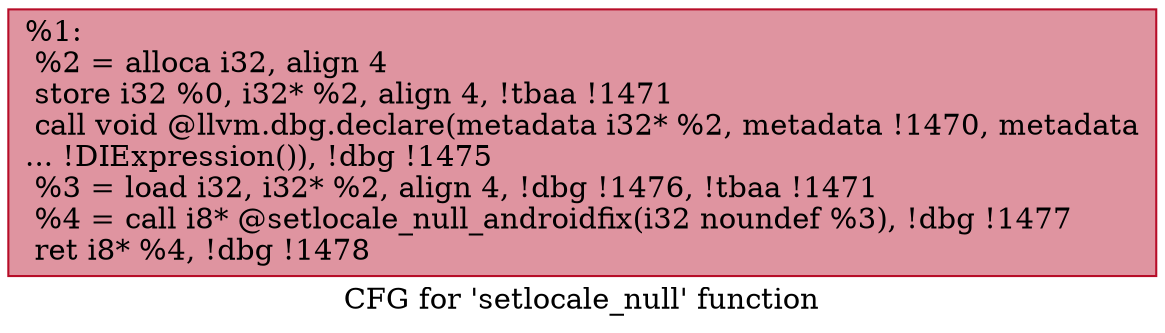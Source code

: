 digraph "CFG for 'setlocale_null' function" {
	label="CFG for 'setlocale_null' function";

	Node0x124df20 [shape=record,color="#b70d28ff", style=filled, fillcolor="#b70d2870",label="{%1:\l  %2 = alloca i32, align 4\l  store i32 %0, i32* %2, align 4, !tbaa !1471\l  call void @llvm.dbg.declare(metadata i32* %2, metadata !1470, metadata\l... !DIExpression()), !dbg !1475\l  %3 = load i32, i32* %2, align 4, !dbg !1476, !tbaa !1471\l  %4 = call i8* @setlocale_null_androidfix(i32 noundef %3), !dbg !1477\l  ret i8* %4, !dbg !1478\l}"];
}
